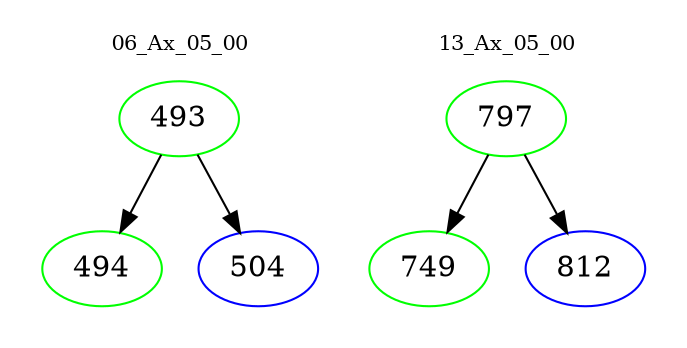 digraph{
subgraph cluster_0 {
color = white
label = "06_Ax_05_00";
fontsize=10;
T0_493 [label="493", color="green"]
T0_493 -> T0_494 [color="black"]
T0_494 [label="494", color="green"]
T0_493 -> T0_504 [color="black"]
T0_504 [label="504", color="blue"]
}
subgraph cluster_1 {
color = white
label = "13_Ax_05_00";
fontsize=10;
T1_797 [label="797", color="green"]
T1_797 -> T1_749 [color="black"]
T1_749 [label="749", color="green"]
T1_797 -> T1_812 [color="black"]
T1_812 [label="812", color="blue"]
}
}
